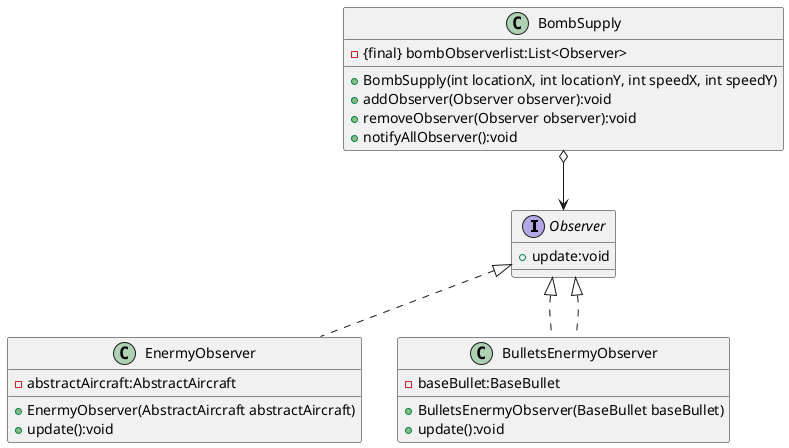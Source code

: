 @startuml
'https://plantuml.com/sequence-diagram

interface Observer  {
    + update:void
}

class EnermyObserver {
    - abstractAircraft:AbstractAircraft
    + EnermyObserver(AbstractAircraft abstractAircraft)
    + update():void
}

Observer  <|.. EnermyObserver

class BulletsEnermyObserver implements Observer {
    - baseBullet:BaseBullet
    + BulletsEnermyObserver(BaseBullet baseBullet)
    + update():void
}

Observer  <|.. BulletsEnermyObserver

class BombSupply
{
    - {final} bombObserverlist:List<Observer>
    + BombSupply(int locationX, int locationY, int speedX, int speedY)
    + addObserver(Observer observer):void
    + removeObserver(Observer observer):void
    + notifyAllObserver():void
}
BombSupply o--> Observer
@enduml